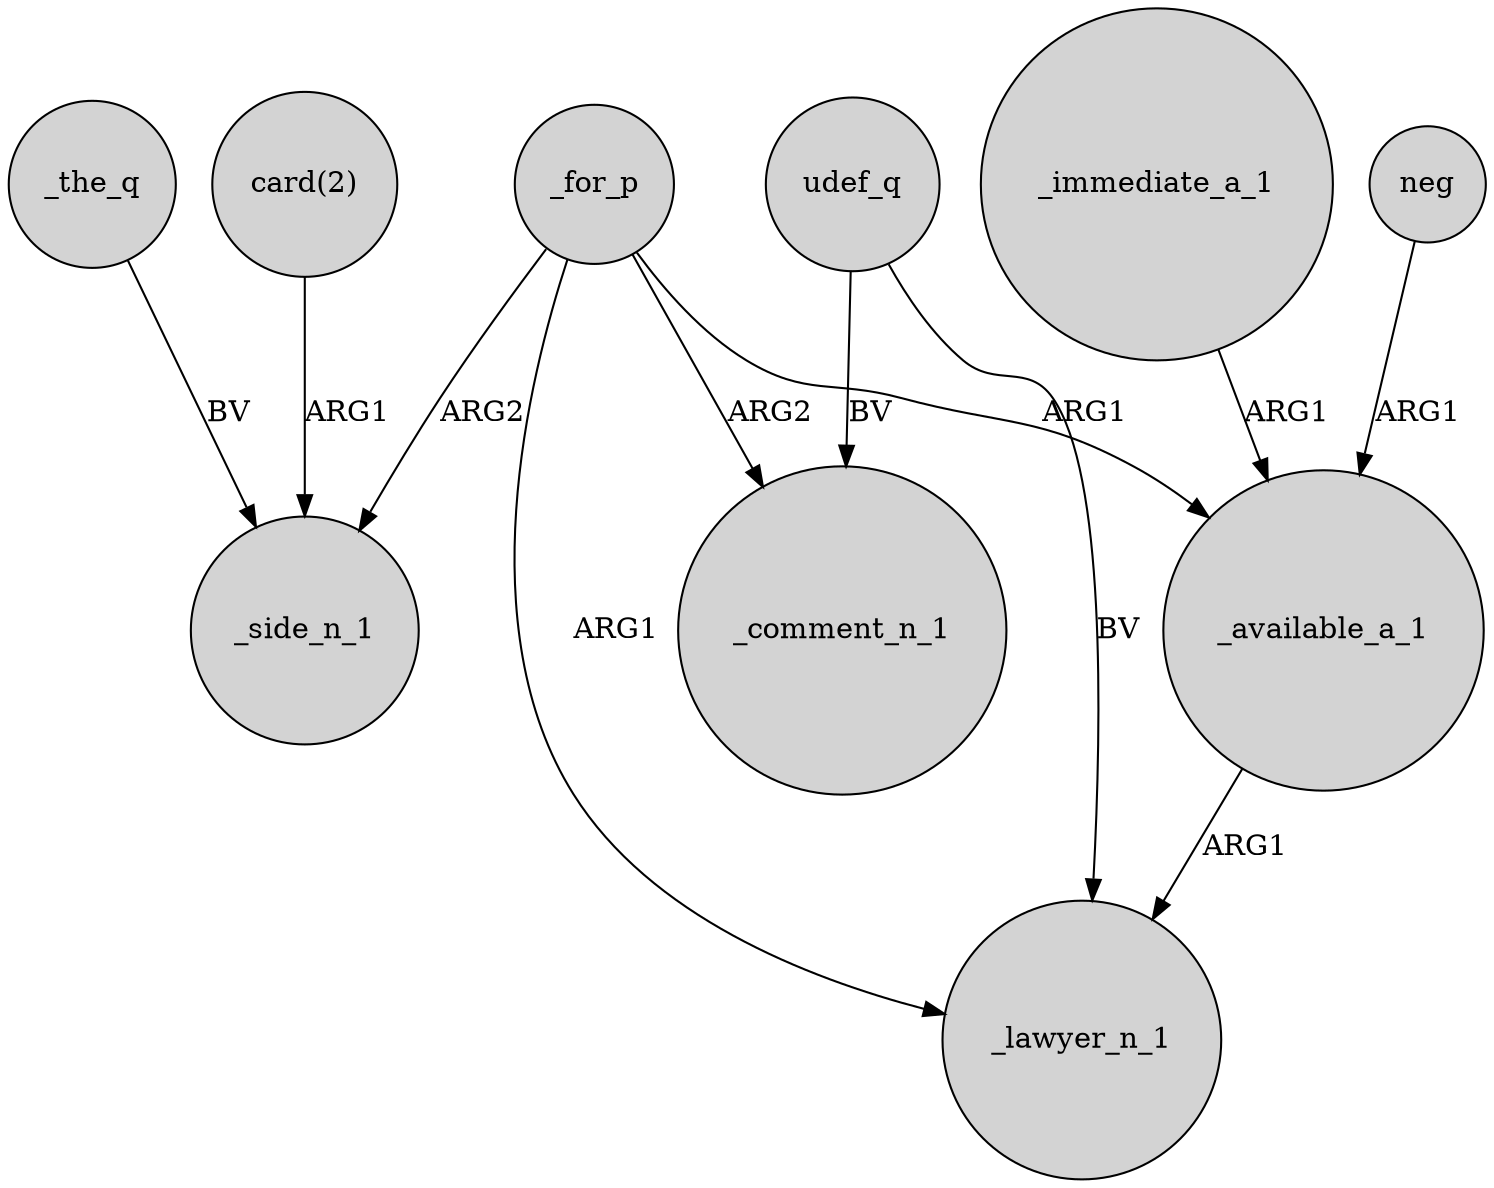 digraph {
	node [shape=circle style=filled]
	"card(2)" -> _side_n_1 [label=ARG1]
	_for_p -> _comment_n_1 [label=ARG2]
	_for_p -> _lawyer_n_1 [label=ARG1]
	udef_q -> _lawyer_n_1 [label=BV]
	_immediate_a_1 -> _available_a_1 [label=ARG1]
	neg -> _available_a_1 [label=ARG1]
	_for_p -> _side_n_1 [label=ARG2]
	_available_a_1 -> _lawyer_n_1 [label=ARG1]
	_the_q -> _side_n_1 [label=BV]
	_for_p -> _available_a_1 [label=ARG1]
	udef_q -> _comment_n_1 [label=BV]
}
